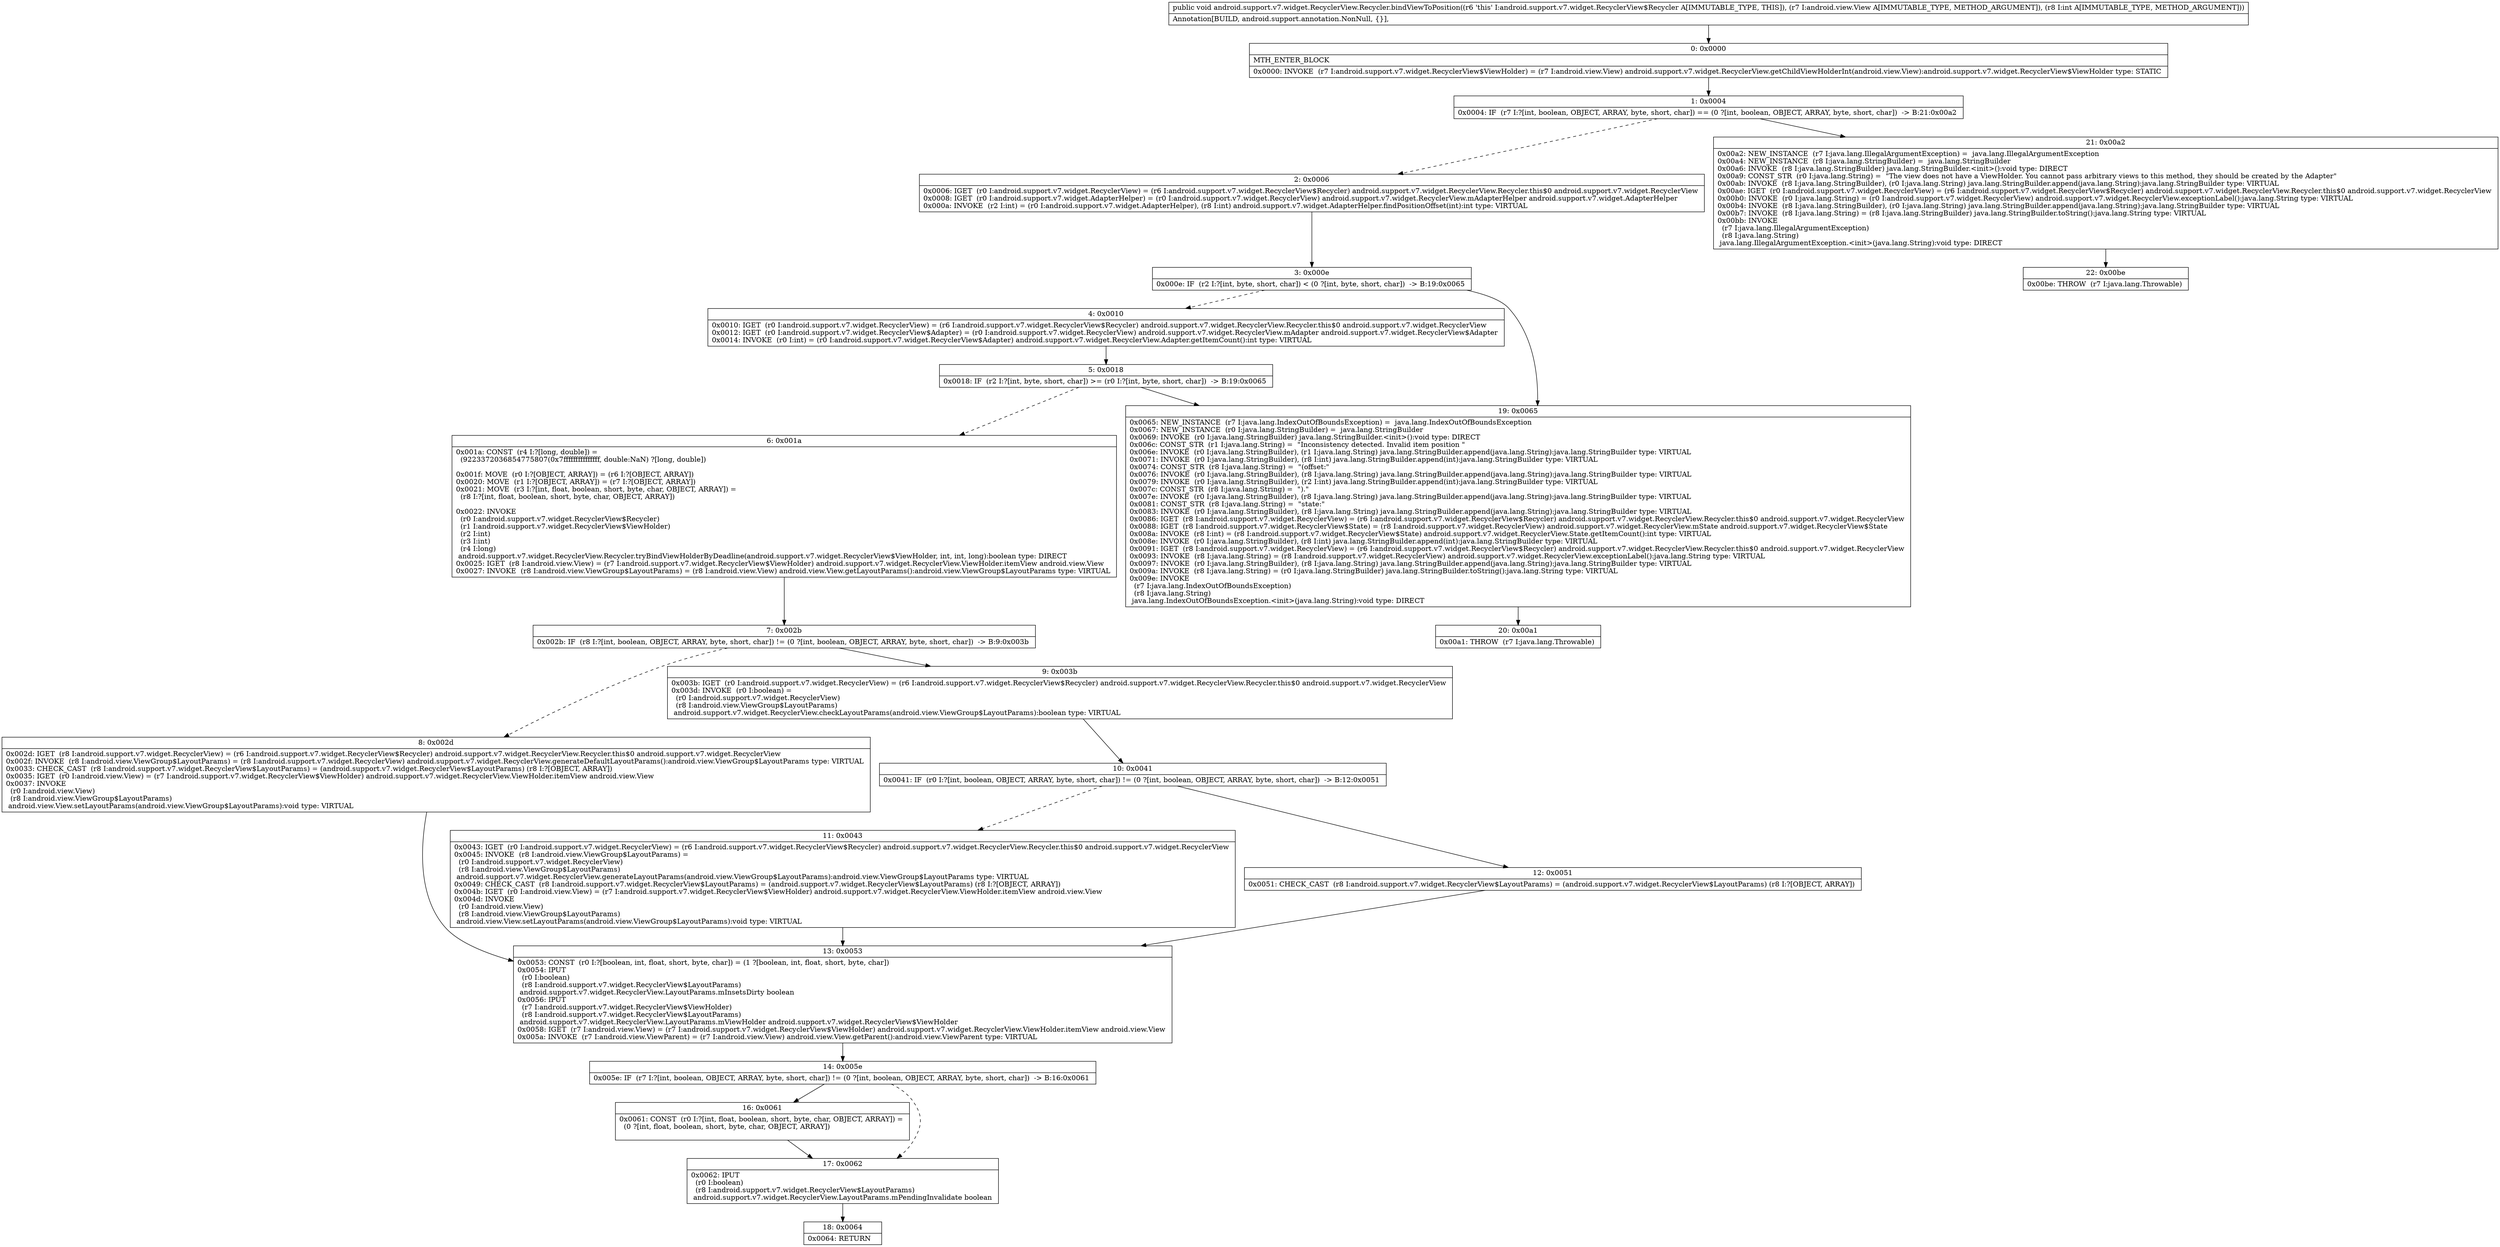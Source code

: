 digraph "CFG forandroid.support.v7.widget.RecyclerView.Recycler.bindViewToPosition(Landroid\/view\/View;I)V" {
Node_0 [shape=record,label="{0\:\ 0x0000|MTH_ENTER_BLOCK\l|0x0000: INVOKE  (r7 I:android.support.v7.widget.RecyclerView$ViewHolder) = (r7 I:android.view.View) android.support.v7.widget.RecyclerView.getChildViewHolderInt(android.view.View):android.support.v7.widget.RecyclerView$ViewHolder type: STATIC \l}"];
Node_1 [shape=record,label="{1\:\ 0x0004|0x0004: IF  (r7 I:?[int, boolean, OBJECT, ARRAY, byte, short, char]) == (0 ?[int, boolean, OBJECT, ARRAY, byte, short, char])  \-\> B:21:0x00a2 \l}"];
Node_2 [shape=record,label="{2\:\ 0x0006|0x0006: IGET  (r0 I:android.support.v7.widget.RecyclerView) = (r6 I:android.support.v7.widget.RecyclerView$Recycler) android.support.v7.widget.RecyclerView.Recycler.this$0 android.support.v7.widget.RecyclerView \l0x0008: IGET  (r0 I:android.support.v7.widget.AdapterHelper) = (r0 I:android.support.v7.widget.RecyclerView) android.support.v7.widget.RecyclerView.mAdapterHelper android.support.v7.widget.AdapterHelper \l0x000a: INVOKE  (r2 I:int) = (r0 I:android.support.v7.widget.AdapterHelper), (r8 I:int) android.support.v7.widget.AdapterHelper.findPositionOffset(int):int type: VIRTUAL \l}"];
Node_3 [shape=record,label="{3\:\ 0x000e|0x000e: IF  (r2 I:?[int, byte, short, char]) \< (0 ?[int, byte, short, char])  \-\> B:19:0x0065 \l}"];
Node_4 [shape=record,label="{4\:\ 0x0010|0x0010: IGET  (r0 I:android.support.v7.widget.RecyclerView) = (r6 I:android.support.v7.widget.RecyclerView$Recycler) android.support.v7.widget.RecyclerView.Recycler.this$0 android.support.v7.widget.RecyclerView \l0x0012: IGET  (r0 I:android.support.v7.widget.RecyclerView$Adapter) = (r0 I:android.support.v7.widget.RecyclerView) android.support.v7.widget.RecyclerView.mAdapter android.support.v7.widget.RecyclerView$Adapter \l0x0014: INVOKE  (r0 I:int) = (r0 I:android.support.v7.widget.RecyclerView$Adapter) android.support.v7.widget.RecyclerView.Adapter.getItemCount():int type: VIRTUAL \l}"];
Node_5 [shape=record,label="{5\:\ 0x0018|0x0018: IF  (r2 I:?[int, byte, short, char]) \>= (r0 I:?[int, byte, short, char])  \-\> B:19:0x0065 \l}"];
Node_6 [shape=record,label="{6\:\ 0x001a|0x001a: CONST  (r4 I:?[long, double]) = \l  (9223372036854775807(0x7fffffffffffffff, double:NaN) ?[long, double])\l \l0x001f: MOVE  (r0 I:?[OBJECT, ARRAY]) = (r6 I:?[OBJECT, ARRAY]) \l0x0020: MOVE  (r1 I:?[OBJECT, ARRAY]) = (r7 I:?[OBJECT, ARRAY]) \l0x0021: MOVE  (r3 I:?[int, float, boolean, short, byte, char, OBJECT, ARRAY]) = \l  (r8 I:?[int, float, boolean, short, byte, char, OBJECT, ARRAY])\l \l0x0022: INVOKE  \l  (r0 I:android.support.v7.widget.RecyclerView$Recycler)\l  (r1 I:android.support.v7.widget.RecyclerView$ViewHolder)\l  (r2 I:int)\l  (r3 I:int)\l  (r4 I:long)\l android.support.v7.widget.RecyclerView.Recycler.tryBindViewHolderByDeadline(android.support.v7.widget.RecyclerView$ViewHolder, int, int, long):boolean type: DIRECT \l0x0025: IGET  (r8 I:android.view.View) = (r7 I:android.support.v7.widget.RecyclerView$ViewHolder) android.support.v7.widget.RecyclerView.ViewHolder.itemView android.view.View \l0x0027: INVOKE  (r8 I:android.view.ViewGroup$LayoutParams) = (r8 I:android.view.View) android.view.View.getLayoutParams():android.view.ViewGroup$LayoutParams type: VIRTUAL \l}"];
Node_7 [shape=record,label="{7\:\ 0x002b|0x002b: IF  (r8 I:?[int, boolean, OBJECT, ARRAY, byte, short, char]) != (0 ?[int, boolean, OBJECT, ARRAY, byte, short, char])  \-\> B:9:0x003b \l}"];
Node_8 [shape=record,label="{8\:\ 0x002d|0x002d: IGET  (r8 I:android.support.v7.widget.RecyclerView) = (r6 I:android.support.v7.widget.RecyclerView$Recycler) android.support.v7.widget.RecyclerView.Recycler.this$0 android.support.v7.widget.RecyclerView \l0x002f: INVOKE  (r8 I:android.view.ViewGroup$LayoutParams) = (r8 I:android.support.v7.widget.RecyclerView) android.support.v7.widget.RecyclerView.generateDefaultLayoutParams():android.view.ViewGroup$LayoutParams type: VIRTUAL \l0x0033: CHECK_CAST  (r8 I:android.support.v7.widget.RecyclerView$LayoutParams) = (android.support.v7.widget.RecyclerView$LayoutParams) (r8 I:?[OBJECT, ARRAY]) \l0x0035: IGET  (r0 I:android.view.View) = (r7 I:android.support.v7.widget.RecyclerView$ViewHolder) android.support.v7.widget.RecyclerView.ViewHolder.itemView android.view.View \l0x0037: INVOKE  \l  (r0 I:android.view.View)\l  (r8 I:android.view.ViewGroup$LayoutParams)\l android.view.View.setLayoutParams(android.view.ViewGroup$LayoutParams):void type: VIRTUAL \l}"];
Node_9 [shape=record,label="{9\:\ 0x003b|0x003b: IGET  (r0 I:android.support.v7.widget.RecyclerView) = (r6 I:android.support.v7.widget.RecyclerView$Recycler) android.support.v7.widget.RecyclerView.Recycler.this$0 android.support.v7.widget.RecyclerView \l0x003d: INVOKE  (r0 I:boolean) = \l  (r0 I:android.support.v7.widget.RecyclerView)\l  (r8 I:android.view.ViewGroup$LayoutParams)\l android.support.v7.widget.RecyclerView.checkLayoutParams(android.view.ViewGroup$LayoutParams):boolean type: VIRTUAL \l}"];
Node_10 [shape=record,label="{10\:\ 0x0041|0x0041: IF  (r0 I:?[int, boolean, OBJECT, ARRAY, byte, short, char]) != (0 ?[int, boolean, OBJECT, ARRAY, byte, short, char])  \-\> B:12:0x0051 \l}"];
Node_11 [shape=record,label="{11\:\ 0x0043|0x0043: IGET  (r0 I:android.support.v7.widget.RecyclerView) = (r6 I:android.support.v7.widget.RecyclerView$Recycler) android.support.v7.widget.RecyclerView.Recycler.this$0 android.support.v7.widget.RecyclerView \l0x0045: INVOKE  (r8 I:android.view.ViewGroup$LayoutParams) = \l  (r0 I:android.support.v7.widget.RecyclerView)\l  (r8 I:android.view.ViewGroup$LayoutParams)\l android.support.v7.widget.RecyclerView.generateLayoutParams(android.view.ViewGroup$LayoutParams):android.view.ViewGroup$LayoutParams type: VIRTUAL \l0x0049: CHECK_CAST  (r8 I:android.support.v7.widget.RecyclerView$LayoutParams) = (android.support.v7.widget.RecyclerView$LayoutParams) (r8 I:?[OBJECT, ARRAY]) \l0x004b: IGET  (r0 I:android.view.View) = (r7 I:android.support.v7.widget.RecyclerView$ViewHolder) android.support.v7.widget.RecyclerView.ViewHolder.itemView android.view.View \l0x004d: INVOKE  \l  (r0 I:android.view.View)\l  (r8 I:android.view.ViewGroup$LayoutParams)\l android.view.View.setLayoutParams(android.view.ViewGroup$LayoutParams):void type: VIRTUAL \l}"];
Node_12 [shape=record,label="{12\:\ 0x0051|0x0051: CHECK_CAST  (r8 I:android.support.v7.widget.RecyclerView$LayoutParams) = (android.support.v7.widget.RecyclerView$LayoutParams) (r8 I:?[OBJECT, ARRAY]) \l}"];
Node_13 [shape=record,label="{13\:\ 0x0053|0x0053: CONST  (r0 I:?[boolean, int, float, short, byte, char]) = (1 ?[boolean, int, float, short, byte, char]) \l0x0054: IPUT  \l  (r0 I:boolean)\l  (r8 I:android.support.v7.widget.RecyclerView$LayoutParams)\l android.support.v7.widget.RecyclerView.LayoutParams.mInsetsDirty boolean \l0x0056: IPUT  \l  (r7 I:android.support.v7.widget.RecyclerView$ViewHolder)\l  (r8 I:android.support.v7.widget.RecyclerView$LayoutParams)\l android.support.v7.widget.RecyclerView.LayoutParams.mViewHolder android.support.v7.widget.RecyclerView$ViewHolder \l0x0058: IGET  (r7 I:android.view.View) = (r7 I:android.support.v7.widget.RecyclerView$ViewHolder) android.support.v7.widget.RecyclerView.ViewHolder.itemView android.view.View \l0x005a: INVOKE  (r7 I:android.view.ViewParent) = (r7 I:android.view.View) android.view.View.getParent():android.view.ViewParent type: VIRTUAL \l}"];
Node_14 [shape=record,label="{14\:\ 0x005e|0x005e: IF  (r7 I:?[int, boolean, OBJECT, ARRAY, byte, short, char]) != (0 ?[int, boolean, OBJECT, ARRAY, byte, short, char])  \-\> B:16:0x0061 \l}"];
Node_16 [shape=record,label="{16\:\ 0x0061|0x0061: CONST  (r0 I:?[int, float, boolean, short, byte, char, OBJECT, ARRAY]) = \l  (0 ?[int, float, boolean, short, byte, char, OBJECT, ARRAY])\l \l}"];
Node_17 [shape=record,label="{17\:\ 0x0062|0x0062: IPUT  \l  (r0 I:boolean)\l  (r8 I:android.support.v7.widget.RecyclerView$LayoutParams)\l android.support.v7.widget.RecyclerView.LayoutParams.mPendingInvalidate boolean \l}"];
Node_18 [shape=record,label="{18\:\ 0x0064|0x0064: RETURN   \l}"];
Node_19 [shape=record,label="{19\:\ 0x0065|0x0065: NEW_INSTANCE  (r7 I:java.lang.IndexOutOfBoundsException) =  java.lang.IndexOutOfBoundsException \l0x0067: NEW_INSTANCE  (r0 I:java.lang.StringBuilder) =  java.lang.StringBuilder \l0x0069: INVOKE  (r0 I:java.lang.StringBuilder) java.lang.StringBuilder.\<init\>():void type: DIRECT \l0x006c: CONST_STR  (r1 I:java.lang.String) =  \"Inconsistency detected. Invalid item position \" \l0x006e: INVOKE  (r0 I:java.lang.StringBuilder), (r1 I:java.lang.String) java.lang.StringBuilder.append(java.lang.String):java.lang.StringBuilder type: VIRTUAL \l0x0071: INVOKE  (r0 I:java.lang.StringBuilder), (r8 I:int) java.lang.StringBuilder.append(int):java.lang.StringBuilder type: VIRTUAL \l0x0074: CONST_STR  (r8 I:java.lang.String) =  \"(offset:\" \l0x0076: INVOKE  (r0 I:java.lang.StringBuilder), (r8 I:java.lang.String) java.lang.StringBuilder.append(java.lang.String):java.lang.StringBuilder type: VIRTUAL \l0x0079: INVOKE  (r0 I:java.lang.StringBuilder), (r2 I:int) java.lang.StringBuilder.append(int):java.lang.StringBuilder type: VIRTUAL \l0x007c: CONST_STR  (r8 I:java.lang.String) =  \").\" \l0x007e: INVOKE  (r0 I:java.lang.StringBuilder), (r8 I:java.lang.String) java.lang.StringBuilder.append(java.lang.String):java.lang.StringBuilder type: VIRTUAL \l0x0081: CONST_STR  (r8 I:java.lang.String) =  \"state:\" \l0x0083: INVOKE  (r0 I:java.lang.StringBuilder), (r8 I:java.lang.String) java.lang.StringBuilder.append(java.lang.String):java.lang.StringBuilder type: VIRTUAL \l0x0086: IGET  (r8 I:android.support.v7.widget.RecyclerView) = (r6 I:android.support.v7.widget.RecyclerView$Recycler) android.support.v7.widget.RecyclerView.Recycler.this$0 android.support.v7.widget.RecyclerView \l0x0088: IGET  (r8 I:android.support.v7.widget.RecyclerView$State) = (r8 I:android.support.v7.widget.RecyclerView) android.support.v7.widget.RecyclerView.mState android.support.v7.widget.RecyclerView$State \l0x008a: INVOKE  (r8 I:int) = (r8 I:android.support.v7.widget.RecyclerView$State) android.support.v7.widget.RecyclerView.State.getItemCount():int type: VIRTUAL \l0x008e: INVOKE  (r0 I:java.lang.StringBuilder), (r8 I:int) java.lang.StringBuilder.append(int):java.lang.StringBuilder type: VIRTUAL \l0x0091: IGET  (r8 I:android.support.v7.widget.RecyclerView) = (r6 I:android.support.v7.widget.RecyclerView$Recycler) android.support.v7.widget.RecyclerView.Recycler.this$0 android.support.v7.widget.RecyclerView \l0x0093: INVOKE  (r8 I:java.lang.String) = (r8 I:android.support.v7.widget.RecyclerView) android.support.v7.widget.RecyclerView.exceptionLabel():java.lang.String type: VIRTUAL \l0x0097: INVOKE  (r0 I:java.lang.StringBuilder), (r8 I:java.lang.String) java.lang.StringBuilder.append(java.lang.String):java.lang.StringBuilder type: VIRTUAL \l0x009a: INVOKE  (r8 I:java.lang.String) = (r0 I:java.lang.StringBuilder) java.lang.StringBuilder.toString():java.lang.String type: VIRTUAL \l0x009e: INVOKE  \l  (r7 I:java.lang.IndexOutOfBoundsException)\l  (r8 I:java.lang.String)\l java.lang.IndexOutOfBoundsException.\<init\>(java.lang.String):void type: DIRECT \l}"];
Node_20 [shape=record,label="{20\:\ 0x00a1|0x00a1: THROW  (r7 I:java.lang.Throwable) \l}"];
Node_21 [shape=record,label="{21\:\ 0x00a2|0x00a2: NEW_INSTANCE  (r7 I:java.lang.IllegalArgumentException) =  java.lang.IllegalArgumentException \l0x00a4: NEW_INSTANCE  (r8 I:java.lang.StringBuilder) =  java.lang.StringBuilder \l0x00a6: INVOKE  (r8 I:java.lang.StringBuilder) java.lang.StringBuilder.\<init\>():void type: DIRECT \l0x00a9: CONST_STR  (r0 I:java.lang.String) =  \"The view does not have a ViewHolder. You cannot pass arbitrary views to this method, they should be created by the Adapter\" \l0x00ab: INVOKE  (r8 I:java.lang.StringBuilder), (r0 I:java.lang.String) java.lang.StringBuilder.append(java.lang.String):java.lang.StringBuilder type: VIRTUAL \l0x00ae: IGET  (r0 I:android.support.v7.widget.RecyclerView) = (r6 I:android.support.v7.widget.RecyclerView$Recycler) android.support.v7.widget.RecyclerView.Recycler.this$0 android.support.v7.widget.RecyclerView \l0x00b0: INVOKE  (r0 I:java.lang.String) = (r0 I:android.support.v7.widget.RecyclerView) android.support.v7.widget.RecyclerView.exceptionLabel():java.lang.String type: VIRTUAL \l0x00b4: INVOKE  (r8 I:java.lang.StringBuilder), (r0 I:java.lang.String) java.lang.StringBuilder.append(java.lang.String):java.lang.StringBuilder type: VIRTUAL \l0x00b7: INVOKE  (r8 I:java.lang.String) = (r8 I:java.lang.StringBuilder) java.lang.StringBuilder.toString():java.lang.String type: VIRTUAL \l0x00bb: INVOKE  \l  (r7 I:java.lang.IllegalArgumentException)\l  (r8 I:java.lang.String)\l java.lang.IllegalArgumentException.\<init\>(java.lang.String):void type: DIRECT \l}"];
Node_22 [shape=record,label="{22\:\ 0x00be|0x00be: THROW  (r7 I:java.lang.Throwable) \l}"];
MethodNode[shape=record,label="{public void android.support.v7.widget.RecyclerView.Recycler.bindViewToPosition((r6 'this' I:android.support.v7.widget.RecyclerView$Recycler A[IMMUTABLE_TYPE, THIS]), (r7 I:android.view.View A[IMMUTABLE_TYPE, METHOD_ARGUMENT]), (r8 I:int A[IMMUTABLE_TYPE, METHOD_ARGUMENT]))  | Annotation[BUILD, android.support.annotation.NonNull, \{\}], \l}"];
MethodNode -> Node_0;
Node_0 -> Node_1;
Node_1 -> Node_2[style=dashed];
Node_1 -> Node_21;
Node_2 -> Node_3;
Node_3 -> Node_4[style=dashed];
Node_3 -> Node_19;
Node_4 -> Node_5;
Node_5 -> Node_6[style=dashed];
Node_5 -> Node_19;
Node_6 -> Node_7;
Node_7 -> Node_8[style=dashed];
Node_7 -> Node_9;
Node_8 -> Node_13;
Node_9 -> Node_10;
Node_10 -> Node_11[style=dashed];
Node_10 -> Node_12;
Node_11 -> Node_13;
Node_12 -> Node_13;
Node_13 -> Node_14;
Node_14 -> Node_16;
Node_14 -> Node_17[style=dashed];
Node_16 -> Node_17;
Node_17 -> Node_18;
Node_19 -> Node_20;
Node_21 -> Node_22;
}

